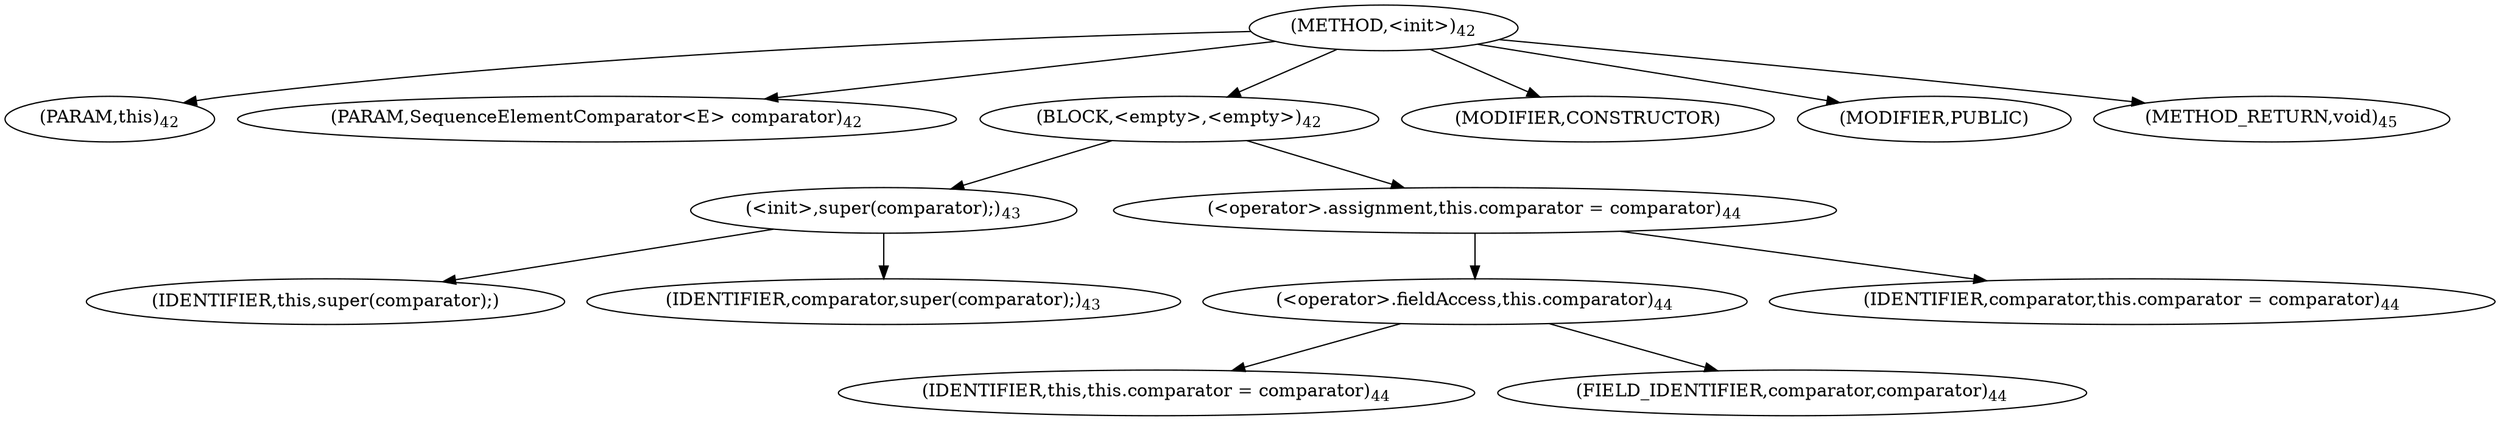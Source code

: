 digraph "&lt;init&gt;" {  
"66" [label = <(METHOD,&lt;init&gt;)<SUB>42</SUB>> ]
"4" [label = <(PARAM,this)<SUB>42</SUB>> ]
"67" [label = <(PARAM,SequenceElementComparator&lt;E&gt; comparator)<SUB>42</SUB>> ]
"68" [label = <(BLOCK,&lt;empty&gt;,&lt;empty&gt;)<SUB>42</SUB>> ]
"69" [label = <(&lt;init&gt;,super(comparator);)<SUB>43</SUB>> ]
"3" [label = <(IDENTIFIER,this,super(comparator);)> ]
"70" [label = <(IDENTIFIER,comparator,super(comparator);)<SUB>43</SUB>> ]
"71" [label = <(&lt;operator&gt;.assignment,this.comparator = comparator)<SUB>44</SUB>> ]
"72" [label = <(&lt;operator&gt;.fieldAccess,this.comparator)<SUB>44</SUB>> ]
"5" [label = <(IDENTIFIER,this,this.comparator = comparator)<SUB>44</SUB>> ]
"73" [label = <(FIELD_IDENTIFIER,comparator,comparator)<SUB>44</SUB>> ]
"74" [label = <(IDENTIFIER,comparator,this.comparator = comparator)<SUB>44</SUB>> ]
"75" [label = <(MODIFIER,CONSTRUCTOR)> ]
"76" [label = <(MODIFIER,PUBLIC)> ]
"77" [label = <(METHOD_RETURN,void)<SUB>45</SUB>> ]
  "66" -> "4" 
  "66" -> "67" 
  "66" -> "68" 
  "66" -> "75" 
  "66" -> "76" 
  "66" -> "77" 
  "68" -> "69" 
  "68" -> "71" 
  "69" -> "3" 
  "69" -> "70" 
  "71" -> "72" 
  "71" -> "74" 
  "72" -> "5" 
  "72" -> "73" 
}
